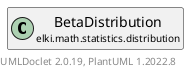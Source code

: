 @startuml
    remove .*\.(Instance|Par|Parameterizer|Factory)$
    set namespaceSeparator none
    hide empty fields
    hide empty methods

    class "<size:14>BetaDistribution.Par\n<size:10>elki.math.statistics.distribution" as elki.math.statistics.distribution.BetaDistribution.Par [[BetaDistribution.Par.html]] {
        {static} +ALPHA_ID: OptionID
        {static} +BETA_ID: OptionID
        ~alpha: double
        ~beta: double
        +configure(Parameterization): void
        +make(): BetaDistribution
    }

    interface "<size:14>Distribution.Parameterizer\n<size:10>elki.math.statistics.distribution" as elki.math.statistics.distribution.Distribution.Parameterizer [[Distribution.Parameterizer.html]]
    class "<size:14>BetaDistribution\n<size:10>elki.math.statistics.distribution" as elki.math.statistics.distribution.BetaDistribution [[BetaDistribution.html]]

    elki.math.statistics.distribution.Distribution.Parameterizer <|.. elki.math.statistics.distribution.BetaDistribution.Par
    elki.math.statistics.distribution.BetaDistribution +-- elki.math.statistics.distribution.BetaDistribution.Par

    center footer UMLDoclet 2.0.19, PlantUML 1.2022.8
@enduml
